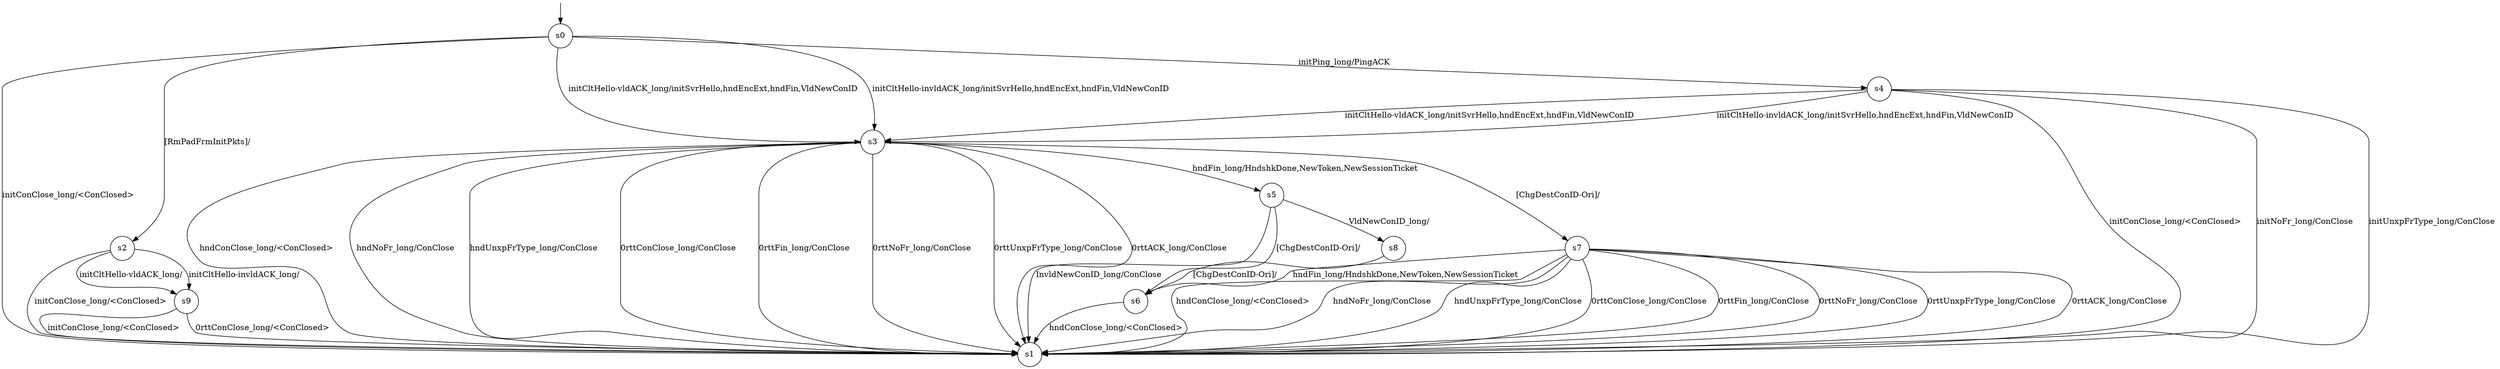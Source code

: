 digraph g {

s0 [shape="circle" label="s0"];
s1 [shape="circle" label="s1"];
s2 [shape="circle" label="s2"];
s3 [shape="circle" label="s3"];
s4 [shape="circle" label="s4"];
s5 [shape="circle" label="s5"];
s6 [shape="circle" label="s6"];
s7 [shape="circle" label="s7"];
s8 [shape="circle" label="s8"];
s9 [shape="circle" label="s9"];
s0 -> s4 [label="initPing_long/PingACK "];
s0 -> s1 [label="initConClose_long/<ConClosed> "];
s0 -> s3 [label="initCltHello-vldACK_long/initSvrHello,hndEncExt,hndFin,VldNewConID "];
s0 -> s3 [label="initCltHello-invldACK_long/initSvrHello,hndEncExt,hndFin,VldNewConID "];
s0 -> s2 [label="[RmPadFrmInitPkts]/ "];
s2 -> s1 [label="initConClose_long/<ConClosed> "];
s2 -> s9 [label="initCltHello-vldACK_long/ "];
s2 -> s9 [label="initCltHello-invldACK_long/ "];
s3 -> s5 [label="hndFin_long/HndshkDone,NewToken,NewSessionTicket "];
s3 -> s1 [label="hndConClose_long/<ConClosed> "];
s3 -> s1 [label="hndNoFr_long/ConClose "];
s3 -> s1 [label="hndUnxpFrType_long/ConClose "];
s3 -> s1 [label="0rttConClose_long/ConClose "];
s3 -> s1 [label="0rttFin_long/ConClose "];
s3 -> s1 [label="0rttNoFr_long/ConClose "];
s3 -> s1 [label="0rttUnxpFrType_long/ConClose "];
s3 -> s1 [label="0rttACK_long/ConClose "];
s3 -> s7 [label="[ChgDestConID-Ori]/ "];
s4 -> s1 [label="initConClose_long/<ConClosed> "];
s4 -> s3 [label="initCltHello-vldACK_long/initSvrHello,hndEncExt,hndFin,VldNewConID "];
s4 -> s3 [label="initCltHello-invldACK_long/initSvrHello,hndEncExt,hndFin,VldNewConID "];
s4 -> s1 [label="initNoFr_long/ConClose "];
s4 -> s1 [label="initUnxpFrType_long/ConClose "];
s5 -> s8 [label="VldNewConID_long/ "];
s5 -> s1 [label="InvldNewConID_long/ConClose "];
s5 -> s6 [label="[ChgDestConID-Ori]/ "];
s6 -> s1 [label="hndConClose_long/<ConClosed> "];
s7 -> s6 [label="hndFin_long/HndshkDone,NewToken,NewSessionTicket "];
s7 -> s1 [label="hndConClose_long/<ConClosed> "];
s7 -> s1 [label="hndNoFr_long/ConClose "];
s7 -> s1 [label="hndUnxpFrType_long/ConClose "];
s7 -> s1 [label="0rttConClose_long/ConClose "];
s7 -> s1 [label="0rttFin_long/ConClose "];
s7 -> s1 [label="0rttNoFr_long/ConClose "];
s7 -> s1 [label="0rttUnxpFrType_long/ConClose "];
s7 -> s1 [label="0rttACK_long/ConClose "];
s8 -> s6 [label="[ChgDestConID-Ori]/ "];
s9 -> s1 [label="initConClose_long/<ConClosed> "];
s9 -> s1 [label="0rttConClose_long/<ConClosed> "];

__start0 [label="" shape="none" width="0" height="0"];
__start0 -> s0;

}
